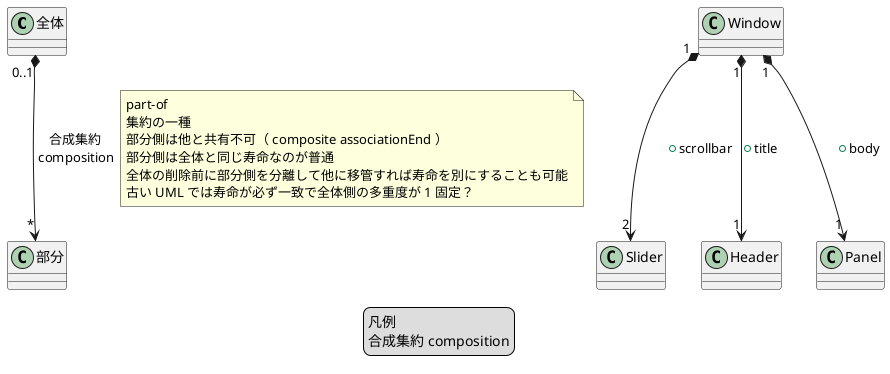 @startuml
/'
"全体" "0..1" *--> "*" "部分" : "合成集約\n composition"
'/
legend
凡例
合成集約 composition
endlegend

/'
Composite aggregation is a strong form of aggregation that requires a part object be included in at most one composite 
object at a time. If a composite object is deleted, all of its part instances that are objects are deleted with it.

A part object may (where otherwise allowed) be removed from a composite object 
before the composite object is deleted, and thus not be deleted as part of the composite object.
'/

"全体" "0..1" *--> "*" "部分" : "合成集約\n composition"
note right on link
part-of
集約の一種
部分側は他と共有不可（ composite associationEnd ）
部分側は全体と同じ寿命なのが普通
全体の削除前に部分側を分離して他に移管すれば寿命を別にすることも可能
古い UML では寿命が必ず一致で全体側の多重度が 1 固定？
end note

"Window" "1" *--> "2" "Slider" : "+scrollbar"
"Window" "1" *--> "1" "Header" : "+title"
"Window" "1" *--> "1" "Panel" : "+body"


@enduml
